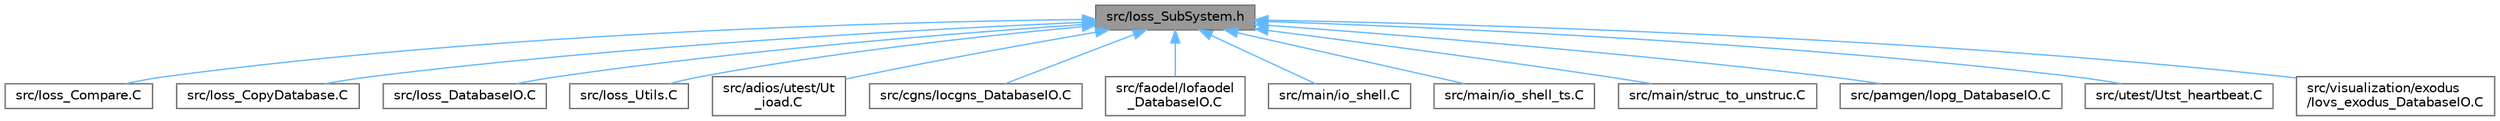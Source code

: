 digraph "src/Ioss_SubSystem.h"
{
 // INTERACTIVE_SVG=YES
 // LATEX_PDF_SIZE
  bgcolor="transparent";
  edge [fontname=Helvetica,fontsize=10,labelfontname=Helvetica,labelfontsize=10];
  node [fontname=Helvetica,fontsize=10,shape=box,height=0.2,width=0.4];
  Node1 [id="Node000001",label="src/Ioss_SubSystem.h",height=0.2,width=0.4,color="gray40", fillcolor="grey60", style="filled", fontcolor="black",tooltip=" "];
  Node1 -> Node2 [id="edge1_Node000001_Node000002",dir="back",color="steelblue1",style="solid",tooltip=" "];
  Node2 [id="Node000002",label="src/Ioss_Compare.C",height=0.2,width=0.4,color="grey40", fillcolor="white", style="filled",URL="$Ioss__Compare_8C.html",tooltip=" "];
  Node1 -> Node3 [id="edge2_Node000001_Node000003",dir="back",color="steelblue1",style="solid",tooltip=" "];
  Node3 [id="Node000003",label="src/Ioss_CopyDatabase.C",height=0.2,width=0.4,color="grey40", fillcolor="white", style="filled",URL="$Ioss__CopyDatabase_8C.html",tooltip=" "];
  Node1 -> Node4 [id="edge3_Node000001_Node000004",dir="back",color="steelblue1",style="solid",tooltip=" "];
  Node4 [id="Node000004",label="src/Ioss_DatabaseIO.C",height=0.2,width=0.4,color="grey40", fillcolor="white", style="filled",URL="$Ioss__DatabaseIO_8C.html",tooltip=" "];
  Node1 -> Node5 [id="edge4_Node000001_Node000005",dir="back",color="steelblue1",style="solid",tooltip=" "];
  Node5 [id="Node000005",label="src/Ioss_Utils.C",height=0.2,width=0.4,color="grey40", fillcolor="white", style="filled",URL="$Ioss__Utils_8C.html",tooltip=" "];
  Node1 -> Node6 [id="edge5_Node000001_Node000006",dir="back",color="steelblue1",style="solid",tooltip=" "];
  Node6 [id="Node000006",label="src/adios/utest/Ut\l_ioad.C",height=0.2,width=0.4,color="grey40", fillcolor="white", style="filled",URL="$Ut__ioad_8C.html",tooltip=" "];
  Node1 -> Node7 [id="edge6_Node000001_Node000007",dir="back",color="steelblue1",style="solid",tooltip=" "];
  Node7 [id="Node000007",label="src/cgns/Iocgns_DatabaseIO.C",height=0.2,width=0.4,color="grey40", fillcolor="white", style="filled",URL="$Iocgns__DatabaseIO_8C.html",tooltip=" "];
  Node1 -> Node8 [id="edge7_Node000001_Node000008",dir="back",color="steelblue1",style="solid",tooltip=" "];
  Node8 [id="Node000008",label="src/faodel/Iofaodel\l_DatabaseIO.C",height=0.2,width=0.4,color="grey40", fillcolor="white", style="filled",URL="$Iofaodel__DatabaseIO_8C.html",tooltip=" "];
  Node1 -> Node9 [id="edge8_Node000001_Node000009",dir="back",color="steelblue1",style="solid",tooltip=" "];
  Node9 [id="Node000009",label="src/main/io_shell.C",height=0.2,width=0.4,color="grey40", fillcolor="white", style="filled",URL="$io__shell_8C.html",tooltip=" "];
  Node1 -> Node10 [id="edge9_Node000001_Node000010",dir="back",color="steelblue1",style="solid",tooltip=" "];
  Node10 [id="Node000010",label="src/main/io_shell_ts.C",height=0.2,width=0.4,color="grey40", fillcolor="white", style="filled",URL="$io__shell__ts_8C.html",tooltip=" "];
  Node1 -> Node11 [id="edge10_Node000001_Node000011",dir="back",color="steelblue1",style="solid",tooltip=" "];
  Node11 [id="Node000011",label="src/main/struc_to_unstruc.C",height=0.2,width=0.4,color="grey40", fillcolor="white", style="filled",URL="$struc__to__unstruc_8C.html",tooltip=" "];
  Node1 -> Node12 [id="edge11_Node000001_Node000012",dir="back",color="steelblue1",style="solid",tooltip=" "];
  Node12 [id="Node000012",label="src/pamgen/Iopg_DatabaseIO.C",height=0.2,width=0.4,color="grey40", fillcolor="white", style="filled",URL="$Iopg__DatabaseIO_8C.html",tooltip=" "];
  Node1 -> Node13 [id="edge12_Node000001_Node000013",dir="back",color="steelblue1",style="solid",tooltip=" "];
  Node13 [id="Node000013",label="src/utest/Utst_heartbeat.C",height=0.2,width=0.4,color="grey40", fillcolor="white", style="filled",URL="$Utst__heartbeat_8C.html",tooltip=" "];
  Node1 -> Node14 [id="edge13_Node000001_Node000014",dir="back",color="steelblue1",style="solid",tooltip=" "];
  Node14 [id="Node000014",label="src/visualization/exodus\l/Iovs_exodus_DatabaseIO.C",height=0.2,width=0.4,color="grey40", fillcolor="white", style="filled",URL="$Iovs__exodus__DatabaseIO_8C.html",tooltip=" "];
}

